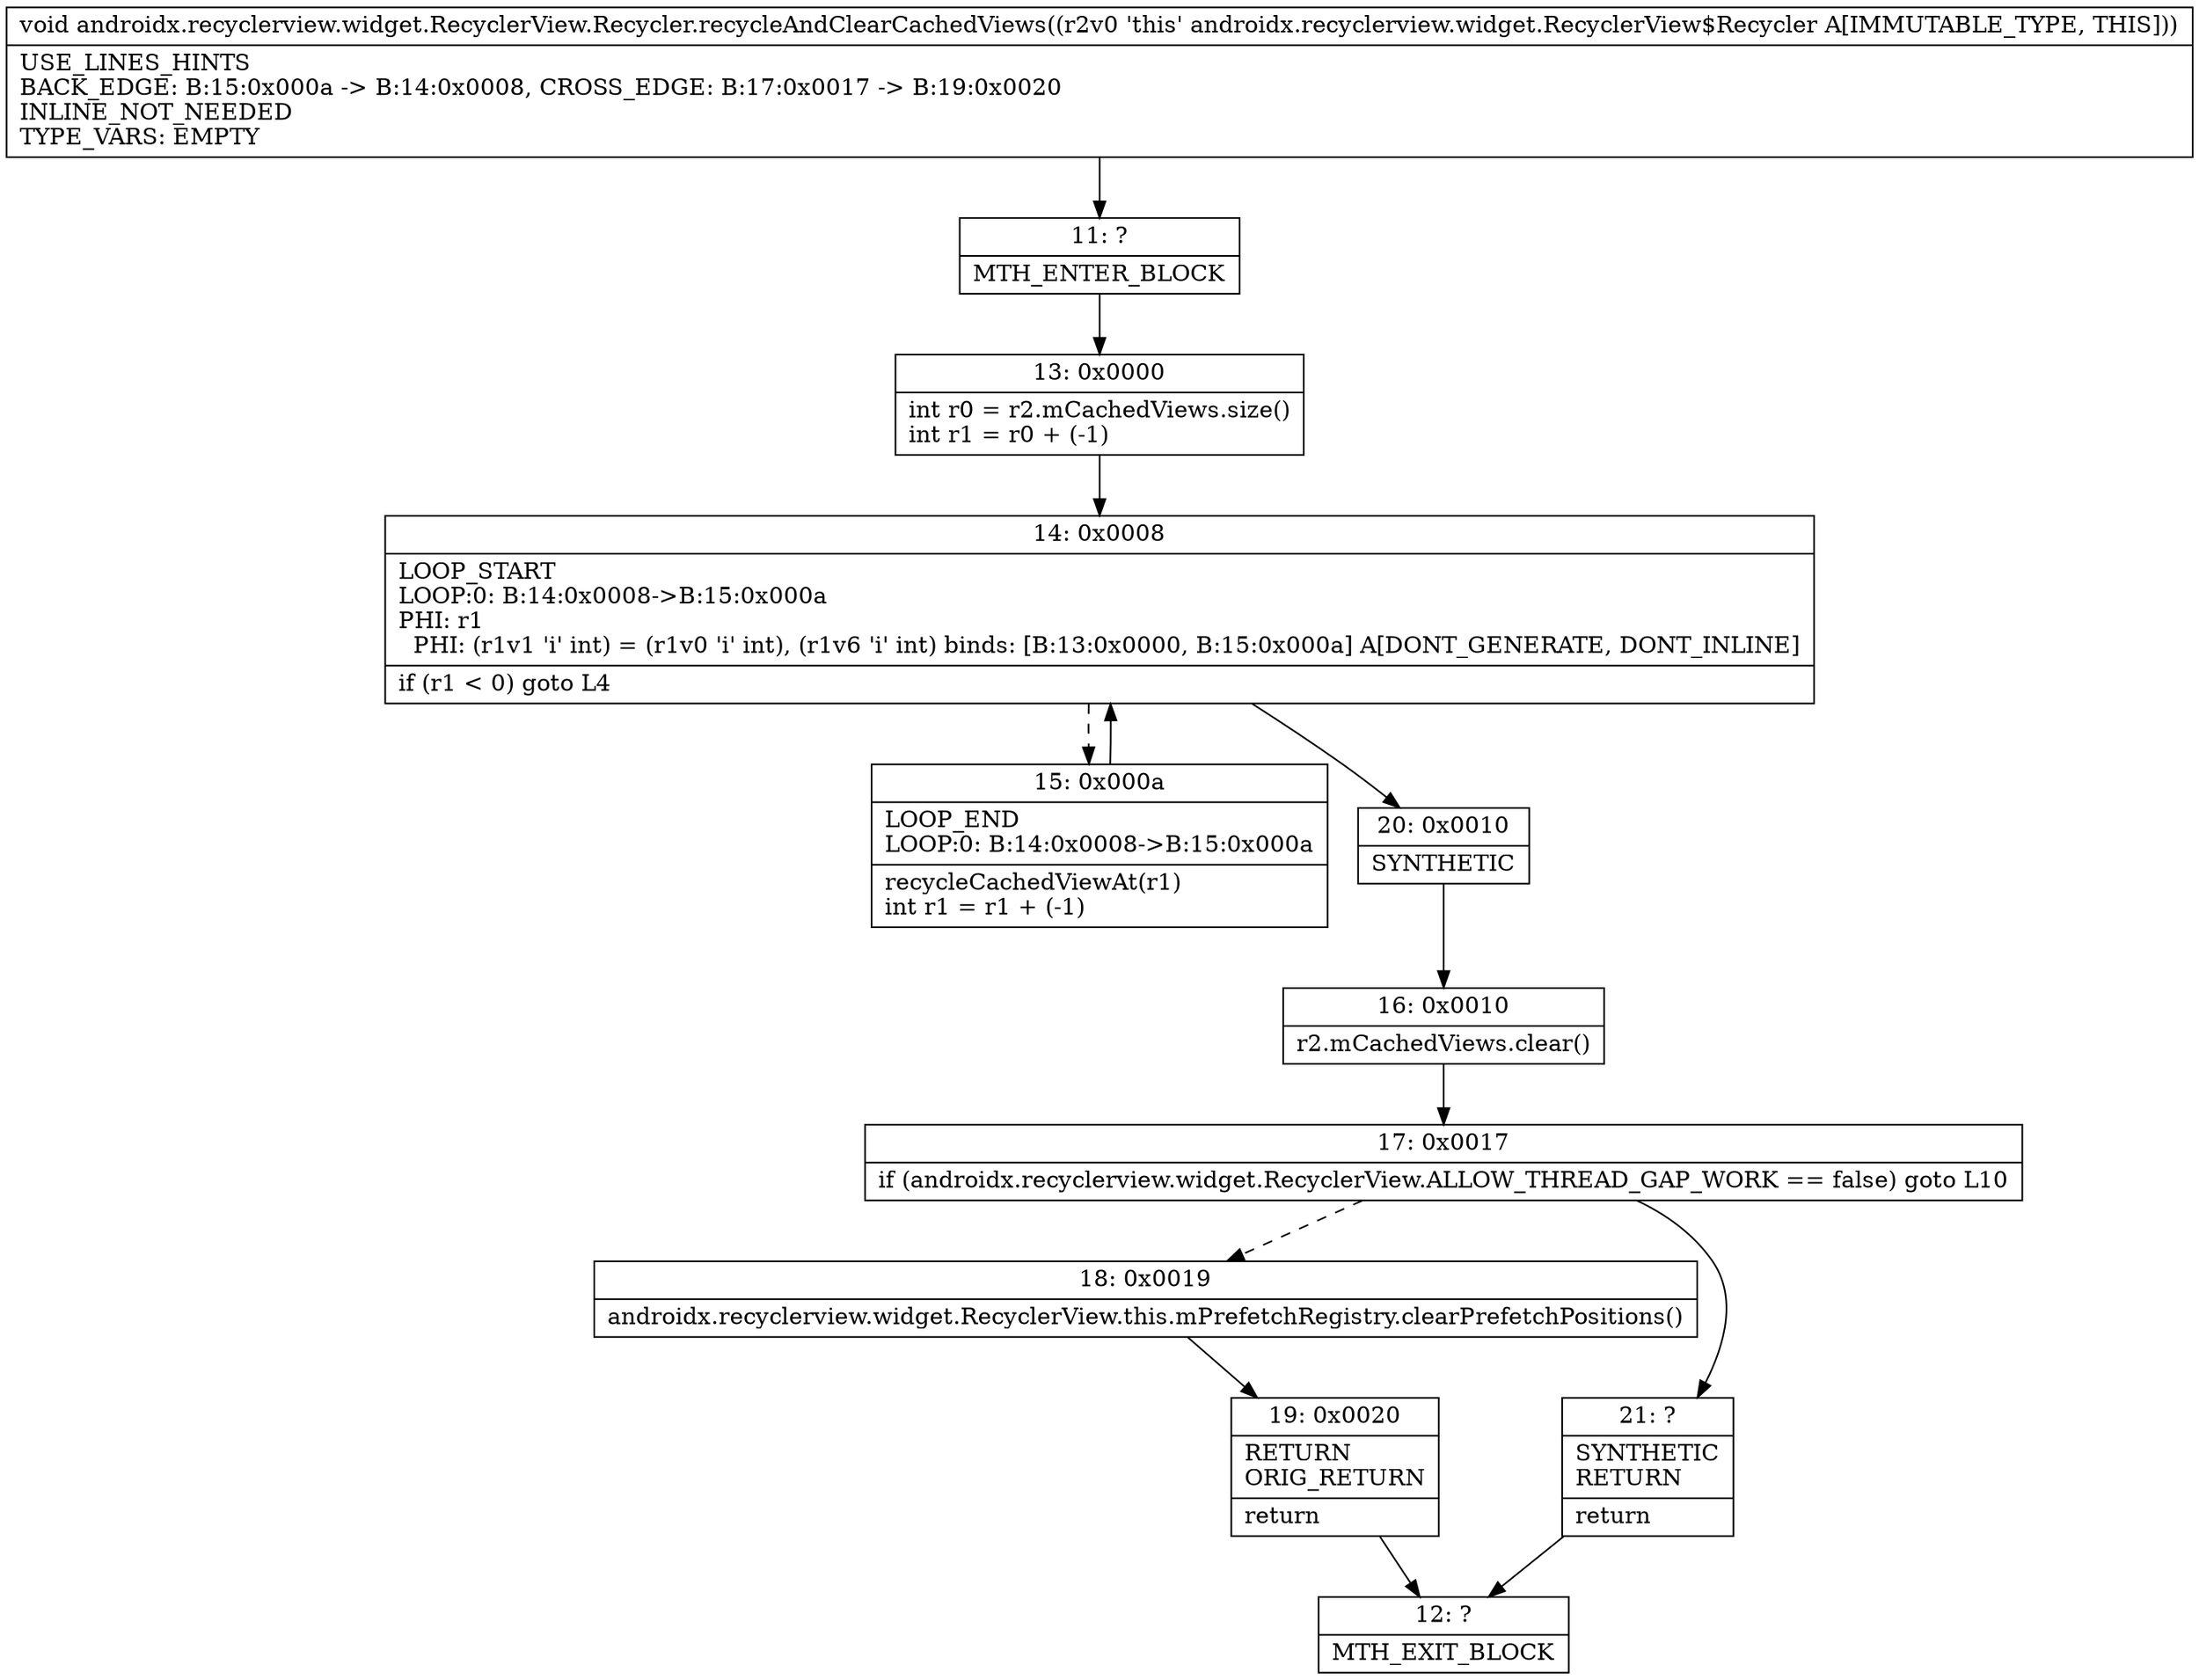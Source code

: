 digraph "CFG forandroidx.recyclerview.widget.RecyclerView.Recycler.recycleAndClearCachedViews()V" {
Node_11 [shape=record,label="{11\:\ ?|MTH_ENTER_BLOCK\l}"];
Node_13 [shape=record,label="{13\:\ 0x0000|int r0 = r2.mCachedViews.size()\lint r1 = r0 + (\-1)\l}"];
Node_14 [shape=record,label="{14\:\ 0x0008|LOOP_START\lLOOP:0: B:14:0x0008\-\>B:15:0x000a\lPHI: r1 \l  PHI: (r1v1 'i' int) = (r1v0 'i' int), (r1v6 'i' int) binds: [B:13:0x0000, B:15:0x000a] A[DONT_GENERATE, DONT_INLINE]\l|if (r1 \< 0) goto L4\l}"];
Node_15 [shape=record,label="{15\:\ 0x000a|LOOP_END\lLOOP:0: B:14:0x0008\-\>B:15:0x000a\l|recycleCachedViewAt(r1)\lint r1 = r1 + (\-1)\l}"];
Node_20 [shape=record,label="{20\:\ 0x0010|SYNTHETIC\l}"];
Node_16 [shape=record,label="{16\:\ 0x0010|r2.mCachedViews.clear()\l}"];
Node_17 [shape=record,label="{17\:\ 0x0017|if (androidx.recyclerview.widget.RecyclerView.ALLOW_THREAD_GAP_WORK == false) goto L10\l}"];
Node_18 [shape=record,label="{18\:\ 0x0019|androidx.recyclerview.widget.RecyclerView.this.mPrefetchRegistry.clearPrefetchPositions()\l}"];
Node_19 [shape=record,label="{19\:\ 0x0020|RETURN\lORIG_RETURN\l|return\l}"];
Node_12 [shape=record,label="{12\:\ ?|MTH_EXIT_BLOCK\l}"];
Node_21 [shape=record,label="{21\:\ ?|SYNTHETIC\lRETURN\l|return\l}"];
MethodNode[shape=record,label="{void androidx.recyclerview.widget.RecyclerView.Recycler.recycleAndClearCachedViews((r2v0 'this' androidx.recyclerview.widget.RecyclerView$Recycler A[IMMUTABLE_TYPE, THIS]))  | USE_LINES_HINTS\lBACK_EDGE: B:15:0x000a \-\> B:14:0x0008, CROSS_EDGE: B:17:0x0017 \-\> B:19:0x0020\lINLINE_NOT_NEEDED\lTYPE_VARS: EMPTY\l}"];
MethodNode -> Node_11;Node_11 -> Node_13;
Node_13 -> Node_14;
Node_14 -> Node_15[style=dashed];
Node_14 -> Node_20;
Node_15 -> Node_14;
Node_20 -> Node_16;
Node_16 -> Node_17;
Node_17 -> Node_18[style=dashed];
Node_17 -> Node_21;
Node_18 -> Node_19;
Node_19 -> Node_12;
Node_21 -> Node_12;
}

